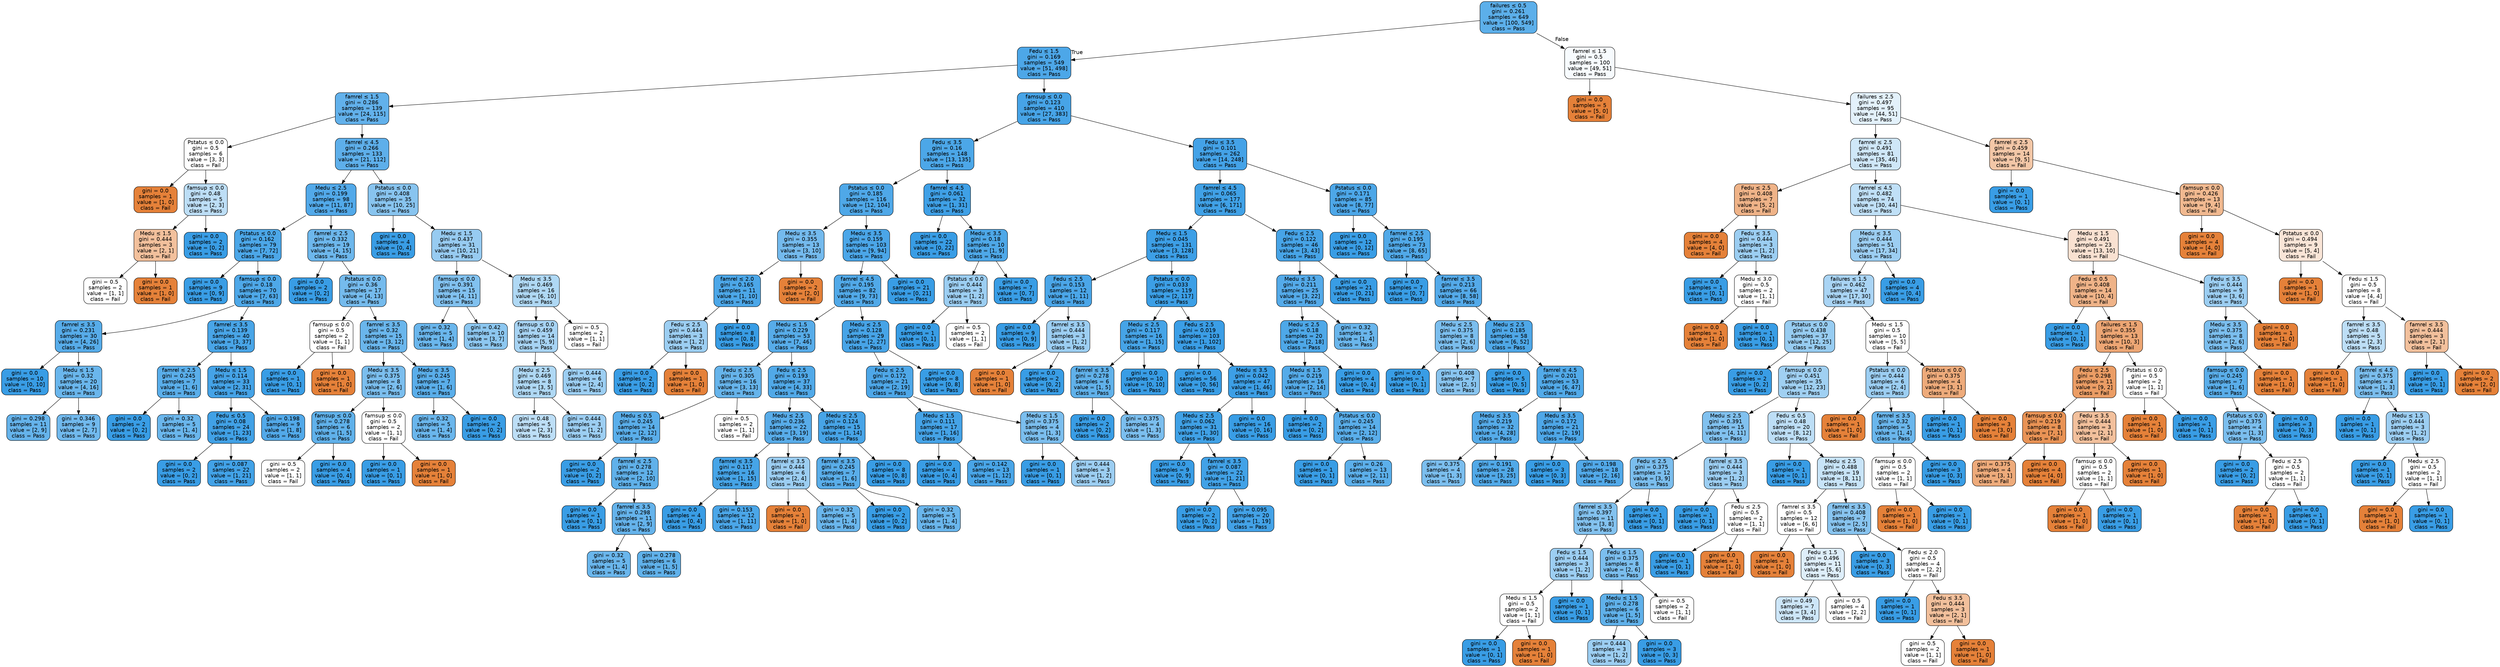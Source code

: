 digraph Tree {
node [shape=box, style="filled, rounded", color="black", fontname=helvetica] ;
edge [fontname=helvetica] ;
0 [label=<failures &le; 0.5<br/>gini = 0.261<br/>samples = 649<br/>value = [100, 549]<br/>class = Pass>, fillcolor="#399de5d1"] ;
1 [label=<Fedu &le; 1.5<br/>gini = 0.169<br/>samples = 549<br/>value = [51, 498]<br/>class = Pass>, fillcolor="#399de5e5"] ;
0 -> 1 [labeldistance=2.5, labelangle=45, headlabel="True"] ;
2 [label=<famrel &le; 1.5<br/>gini = 0.286<br/>samples = 139<br/>value = [24, 115]<br/>class = Pass>, fillcolor="#399de5ca"] ;
1 -> 2 ;
3 [label=<Pstatus &le; 0.0<br/>gini = 0.5<br/>samples = 6<br/>value = [3, 3]<br/>class = Fail>, fillcolor="#e5813900"] ;
2 -> 3 ;
4 [label=<gini = 0.0<br/>samples = 1<br/>value = [1, 0]<br/>class = Fail>, fillcolor="#e58139ff"] ;
3 -> 4 ;
5 [label=<famsup &le; 0.0<br/>gini = 0.48<br/>samples = 5<br/>value = [2, 3]<br/>class = Pass>, fillcolor="#399de555"] ;
3 -> 5 ;
6 [label=<Medu &le; 1.5<br/>gini = 0.444<br/>samples = 3<br/>value = [2, 1]<br/>class = Fail>, fillcolor="#e581397f"] ;
5 -> 6 ;
7 [label=<gini = 0.5<br/>samples = 2<br/>value = [1, 1]<br/>class = Fail>, fillcolor="#e5813900"] ;
6 -> 7 ;
8 [label=<gini = 0.0<br/>samples = 1<br/>value = [1, 0]<br/>class = Fail>, fillcolor="#e58139ff"] ;
6 -> 8 ;
9 [label=<gini = 0.0<br/>samples = 2<br/>value = [0, 2]<br/>class = Pass>, fillcolor="#399de5ff"] ;
5 -> 9 ;
10 [label=<famrel &le; 4.5<br/>gini = 0.266<br/>samples = 133<br/>value = [21, 112]<br/>class = Pass>, fillcolor="#399de5cf"] ;
2 -> 10 ;
11 [label=<Medu &le; 2.5<br/>gini = 0.199<br/>samples = 98<br/>value = [11, 87]<br/>class = Pass>, fillcolor="#399de5df"] ;
10 -> 11 ;
12 [label=<Pstatus &le; 0.0<br/>gini = 0.162<br/>samples = 79<br/>value = [7, 72]<br/>class = Pass>, fillcolor="#399de5e6"] ;
11 -> 12 ;
13 [label=<gini = 0.0<br/>samples = 9<br/>value = [0, 9]<br/>class = Pass>, fillcolor="#399de5ff"] ;
12 -> 13 ;
14 [label=<famsup &le; 0.0<br/>gini = 0.18<br/>samples = 70<br/>value = [7, 63]<br/>class = Pass>, fillcolor="#399de5e3"] ;
12 -> 14 ;
15 [label=<famrel &le; 3.5<br/>gini = 0.231<br/>samples = 30<br/>value = [4, 26]<br/>class = Pass>, fillcolor="#399de5d8"] ;
14 -> 15 ;
16 [label=<gini = 0.0<br/>samples = 10<br/>value = [0, 10]<br/>class = Pass>, fillcolor="#399de5ff"] ;
15 -> 16 ;
17 [label=<Medu &le; 1.5<br/>gini = 0.32<br/>samples = 20<br/>value = [4, 16]<br/>class = Pass>, fillcolor="#399de5bf"] ;
15 -> 17 ;
18 [label=<gini = 0.298<br/>samples = 11<br/>value = [2, 9]<br/>class = Pass>, fillcolor="#399de5c6"] ;
17 -> 18 ;
19 [label=<gini = 0.346<br/>samples = 9<br/>value = [2, 7]<br/>class = Pass>, fillcolor="#399de5b6"] ;
17 -> 19 ;
20 [label=<famrel &le; 3.5<br/>gini = 0.139<br/>samples = 40<br/>value = [3, 37]<br/>class = Pass>, fillcolor="#399de5ea"] ;
14 -> 20 ;
21 [label=<famrel &le; 2.5<br/>gini = 0.245<br/>samples = 7<br/>value = [1, 6]<br/>class = Pass>, fillcolor="#399de5d4"] ;
20 -> 21 ;
22 [label=<gini = 0.0<br/>samples = 2<br/>value = [0, 2]<br/>class = Pass>, fillcolor="#399de5ff"] ;
21 -> 22 ;
23 [label=<gini = 0.32<br/>samples = 5<br/>value = [1, 4]<br/>class = Pass>, fillcolor="#399de5bf"] ;
21 -> 23 ;
24 [label=<Medu &le; 1.5<br/>gini = 0.114<br/>samples = 33<br/>value = [2, 31]<br/>class = Pass>, fillcolor="#399de5ef"] ;
20 -> 24 ;
25 [label=<Fedu &le; 0.5<br/>gini = 0.08<br/>samples = 24<br/>value = [1, 23]<br/>class = Pass>, fillcolor="#399de5f4"] ;
24 -> 25 ;
26 [label=<gini = 0.0<br/>samples = 2<br/>value = [0, 2]<br/>class = Pass>, fillcolor="#399de5ff"] ;
25 -> 26 ;
27 [label=<gini = 0.087<br/>samples = 22<br/>value = [1, 21]<br/>class = Pass>, fillcolor="#399de5f3"] ;
25 -> 27 ;
28 [label=<gini = 0.198<br/>samples = 9<br/>value = [1, 8]<br/>class = Pass>, fillcolor="#399de5df"] ;
24 -> 28 ;
29 [label=<famrel &le; 2.5<br/>gini = 0.332<br/>samples = 19<br/>value = [4, 15]<br/>class = Pass>, fillcolor="#399de5bb"] ;
11 -> 29 ;
30 [label=<gini = 0.0<br/>samples = 2<br/>value = [0, 2]<br/>class = Pass>, fillcolor="#399de5ff"] ;
29 -> 30 ;
31 [label=<Pstatus &le; 0.0<br/>gini = 0.36<br/>samples = 17<br/>value = [4, 13]<br/>class = Pass>, fillcolor="#399de5b1"] ;
29 -> 31 ;
32 [label=<famsup &le; 0.0<br/>gini = 0.5<br/>samples = 2<br/>value = [1, 1]<br/>class = Fail>, fillcolor="#e5813900"] ;
31 -> 32 ;
33 [label=<gini = 0.0<br/>samples = 1<br/>value = [0, 1]<br/>class = Pass>, fillcolor="#399de5ff"] ;
32 -> 33 ;
34 [label=<gini = 0.0<br/>samples = 1<br/>value = [1, 0]<br/>class = Fail>, fillcolor="#e58139ff"] ;
32 -> 34 ;
35 [label=<famrel &le; 3.5<br/>gini = 0.32<br/>samples = 15<br/>value = [3, 12]<br/>class = Pass>, fillcolor="#399de5bf"] ;
31 -> 35 ;
36 [label=<Medu &le; 3.5<br/>gini = 0.375<br/>samples = 8<br/>value = [2, 6]<br/>class = Pass>, fillcolor="#399de5aa"] ;
35 -> 36 ;
37 [label=<famsup &le; 0.0<br/>gini = 0.278<br/>samples = 6<br/>value = [1, 5]<br/>class = Pass>, fillcolor="#399de5cc"] ;
36 -> 37 ;
38 [label=<gini = 0.5<br/>samples = 2<br/>value = [1, 1]<br/>class = Fail>, fillcolor="#e5813900"] ;
37 -> 38 ;
39 [label=<gini = 0.0<br/>samples = 4<br/>value = [0, 4]<br/>class = Pass>, fillcolor="#399de5ff"] ;
37 -> 39 ;
40 [label=<famsup &le; 0.0<br/>gini = 0.5<br/>samples = 2<br/>value = [1, 1]<br/>class = Fail>, fillcolor="#e5813900"] ;
36 -> 40 ;
41 [label=<gini = 0.0<br/>samples = 1<br/>value = [0, 1]<br/>class = Pass>, fillcolor="#399de5ff"] ;
40 -> 41 ;
42 [label=<gini = 0.0<br/>samples = 1<br/>value = [1, 0]<br/>class = Fail>, fillcolor="#e58139ff"] ;
40 -> 42 ;
43 [label=<Medu &le; 3.5<br/>gini = 0.245<br/>samples = 7<br/>value = [1, 6]<br/>class = Pass>, fillcolor="#399de5d4"] ;
35 -> 43 ;
44 [label=<gini = 0.32<br/>samples = 5<br/>value = [1, 4]<br/>class = Pass>, fillcolor="#399de5bf"] ;
43 -> 44 ;
45 [label=<gini = 0.0<br/>samples = 2<br/>value = [0, 2]<br/>class = Pass>, fillcolor="#399de5ff"] ;
43 -> 45 ;
46 [label=<Pstatus &le; 0.0<br/>gini = 0.408<br/>samples = 35<br/>value = [10, 25]<br/>class = Pass>, fillcolor="#399de599"] ;
10 -> 46 ;
47 [label=<gini = 0.0<br/>samples = 4<br/>value = [0, 4]<br/>class = Pass>, fillcolor="#399de5ff"] ;
46 -> 47 ;
48 [label=<Medu &le; 1.5<br/>gini = 0.437<br/>samples = 31<br/>value = [10, 21]<br/>class = Pass>, fillcolor="#399de586"] ;
46 -> 48 ;
49 [label=<famsup &le; 0.0<br/>gini = 0.391<br/>samples = 15<br/>value = [4, 11]<br/>class = Pass>, fillcolor="#399de5a2"] ;
48 -> 49 ;
50 [label=<gini = 0.32<br/>samples = 5<br/>value = [1, 4]<br/>class = Pass>, fillcolor="#399de5bf"] ;
49 -> 50 ;
51 [label=<gini = 0.42<br/>samples = 10<br/>value = [3, 7]<br/>class = Pass>, fillcolor="#399de592"] ;
49 -> 51 ;
52 [label=<Medu &le; 3.5<br/>gini = 0.469<br/>samples = 16<br/>value = [6, 10]<br/>class = Pass>, fillcolor="#399de566"] ;
48 -> 52 ;
53 [label=<famsup &le; 0.0<br/>gini = 0.459<br/>samples = 14<br/>value = [5, 9]<br/>class = Pass>, fillcolor="#399de571"] ;
52 -> 53 ;
54 [label=<Medu &le; 2.5<br/>gini = 0.469<br/>samples = 8<br/>value = [3, 5]<br/>class = Pass>, fillcolor="#399de566"] ;
53 -> 54 ;
55 [label=<gini = 0.48<br/>samples = 5<br/>value = [2, 3]<br/>class = Pass>, fillcolor="#399de555"] ;
54 -> 55 ;
56 [label=<gini = 0.444<br/>samples = 3<br/>value = [1, 2]<br/>class = Pass>, fillcolor="#399de57f"] ;
54 -> 56 ;
57 [label=<gini = 0.444<br/>samples = 6<br/>value = [2, 4]<br/>class = Pass>, fillcolor="#399de57f"] ;
53 -> 57 ;
58 [label=<gini = 0.5<br/>samples = 2<br/>value = [1, 1]<br/>class = Fail>, fillcolor="#e5813900"] ;
52 -> 58 ;
59 [label=<famsup &le; 0.0<br/>gini = 0.123<br/>samples = 410<br/>value = [27, 383]<br/>class = Pass>, fillcolor="#399de5ed"] ;
1 -> 59 ;
60 [label=<Fedu &le; 3.5<br/>gini = 0.16<br/>samples = 148<br/>value = [13, 135]<br/>class = Pass>, fillcolor="#399de5e6"] ;
59 -> 60 ;
61 [label=<Pstatus &le; 0.0<br/>gini = 0.185<br/>samples = 116<br/>value = [12, 104]<br/>class = Pass>, fillcolor="#399de5e2"] ;
60 -> 61 ;
62 [label=<Medu &le; 3.5<br/>gini = 0.355<br/>samples = 13<br/>value = [3, 10]<br/>class = Pass>, fillcolor="#399de5b3"] ;
61 -> 62 ;
63 [label=<famrel &le; 2.0<br/>gini = 0.165<br/>samples = 11<br/>value = [1, 10]<br/>class = Pass>, fillcolor="#399de5e6"] ;
62 -> 63 ;
64 [label=<Fedu &le; 2.5<br/>gini = 0.444<br/>samples = 3<br/>value = [1, 2]<br/>class = Pass>, fillcolor="#399de57f"] ;
63 -> 64 ;
65 [label=<gini = 0.0<br/>samples = 2<br/>value = [0, 2]<br/>class = Pass>, fillcolor="#399de5ff"] ;
64 -> 65 ;
66 [label=<gini = 0.0<br/>samples = 1<br/>value = [1, 0]<br/>class = Fail>, fillcolor="#e58139ff"] ;
64 -> 66 ;
67 [label=<gini = 0.0<br/>samples = 8<br/>value = [0, 8]<br/>class = Pass>, fillcolor="#399de5ff"] ;
63 -> 67 ;
68 [label=<gini = 0.0<br/>samples = 2<br/>value = [2, 0]<br/>class = Fail>, fillcolor="#e58139ff"] ;
62 -> 68 ;
69 [label=<Medu &le; 3.5<br/>gini = 0.159<br/>samples = 103<br/>value = [9, 94]<br/>class = Pass>, fillcolor="#399de5e7"] ;
61 -> 69 ;
70 [label=<famrel &le; 4.5<br/>gini = 0.195<br/>samples = 82<br/>value = [9, 73]<br/>class = Pass>, fillcolor="#399de5e0"] ;
69 -> 70 ;
71 [label=<Medu &le; 1.5<br/>gini = 0.229<br/>samples = 53<br/>value = [7, 46]<br/>class = Pass>, fillcolor="#399de5d8"] ;
70 -> 71 ;
72 [label=<Fedu &le; 2.5<br/>gini = 0.305<br/>samples = 16<br/>value = [3, 13]<br/>class = Pass>, fillcolor="#399de5c4"] ;
71 -> 72 ;
73 [label=<Medu &le; 0.5<br/>gini = 0.245<br/>samples = 14<br/>value = [2, 12]<br/>class = Pass>, fillcolor="#399de5d4"] ;
72 -> 73 ;
74 [label=<gini = 0.0<br/>samples = 2<br/>value = [0, 2]<br/>class = Pass>, fillcolor="#399de5ff"] ;
73 -> 74 ;
75 [label=<famrel &le; 2.5<br/>gini = 0.278<br/>samples = 12<br/>value = [2, 10]<br/>class = Pass>, fillcolor="#399de5cc"] ;
73 -> 75 ;
76 [label=<gini = 0.0<br/>samples = 1<br/>value = [0, 1]<br/>class = Pass>, fillcolor="#399de5ff"] ;
75 -> 76 ;
77 [label=<famrel &le; 3.5<br/>gini = 0.298<br/>samples = 11<br/>value = [2, 9]<br/>class = Pass>, fillcolor="#399de5c6"] ;
75 -> 77 ;
78 [label=<gini = 0.32<br/>samples = 5<br/>value = [1, 4]<br/>class = Pass>, fillcolor="#399de5bf"] ;
77 -> 78 ;
79 [label=<gini = 0.278<br/>samples = 6<br/>value = [1, 5]<br/>class = Pass>, fillcolor="#399de5cc"] ;
77 -> 79 ;
80 [label=<gini = 0.5<br/>samples = 2<br/>value = [1, 1]<br/>class = Fail>, fillcolor="#e5813900"] ;
72 -> 80 ;
81 [label=<Fedu &le; 2.5<br/>gini = 0.193<br/>samples = 37<br/>value = [4, 33]<br/>class = Pass>, fillcolor="#399de5e0"] ;
71 -> 81 ;
82 [label=<Medu &le; 2.5<br/>gini = 0.236<br/>samples = 22<br/>value = [3, 19]<br/>class = Pass>, fillcolor="#399de5d7"] ;
81 -> 82 ;
83 [label=<famrel &le; 3.5<br/>gini = 0.117<br/>samples = 16<br/>value = [1, 15]<br/>class = Pass>, fillcolor="#399de5ee"] ;
82 -> 83 ;
84 [label=<gini = 0.0<br/>samples = 4<br/>value = [0, 4]<br/>class = Pass>, fillcolor="#399de5ff"] ;
83 -> 84 ;
85 [label=<gini = 0.153<br/>samples = 12<br/>value = [1, 11]<br/>class = Pass>, fillcolor="#399de5e8"] ;
83 -> 85 ;
86 [label=<famrel &le; 3.5<br/>gini = 0.444<br/>samples = 6<br/>value = [2, 4]<br/>class = Pass>, fillcolor="#399de57f"] ;
82 -> 86 ;
87 [label=<gini = 0.0<br/>samples = 1<br/>value = [1, 0]<br/>class = Fail>, fillcolor="#e58139ff"] ;
86 -> 87 ;
88 [label=<gini = 0.32<br/>samples = 5<br/>value = [1, 4]<br/>class = Pass>, fillcolor="#399de5bf"] ;
86 -> 88 ;
89 [label=<Medu &le; 2.5<br/>gini = 0.124<br/>samples = 15<br/>value = [1, 14]<br/>class = Pass>, fillcolor="#399de5ed"] ;
81 -> 89 ;
90 [label=<famrel &le; 3.5<br/>gini = 0.245<br/>samples = 7<br/>value = [1, 6]<br/>class = Pass>, fillcolor="#399de5d4"] ;
89 -> 90 ;
91 [label=<gini = 0.0<br/>samples = 2<br/>value = [0, 2]<br/>class = Pass>, fillcolor="#399de5ff"] ;
90 -> 91 ;
92 [label=<gini = 0.32<br/>samples = 5<br/>value = [1, 4]<br/>class = Pass>, fillcolor="#399de5bf"] ;
90 -> 92 ;
93 [label=<gini = 0.0<br/>samples = 8<br/>value = [0, 8]<br/>class = Pass>, fillcolor="#399de5ff"] ;
89 -> 93 ;
94 [label=<Medu &le; 2.5<br/>gini = 0.128<br/>samples = 29<br/>value = [2, 27]<br/>class = Pass>, fillcolor="#399de5ec"] ;
70 -> 94 ;
95 [label=<Fedu &le; 2.5<br/>gini = 0.172<br/>samples = 21<br/>value = [2, 19]<br/>class = Pass>, fillcolor="#399de5e4"] ;
94 -> 95 ;
96 [label=<Medu &le; 1.5<br/>gini = 0.111<br/>samples = 17<br/>value = [1, 16]<br/>class = Pass>, fillcolor="#399de5ef"] ;
95 -> 96 ;
97 [label=<gini = 0.0<br/>samples = 4<br/>value = [0, 4]<br/>class = Pass>, fillcolor="#399de5ff"] ;
96 -> 97 ;
98 [label=<gini = 0.142<br/>samples = 13<br/>value = [1, 12]<br/>class = Pass>, fillcolor="#399de5ea"] ;
96 -> 98 ;
99 [label=<Medu &le; 1.5<br/>gini = 0.375<br/>samples = 4<br/>value = [1, 3]<br/>class = Pass>, fillcolor="#399de5aa"] ;
95 -> 99 ;
100 [label=<gini = 0.0<br/>samples = 1<br/>value = [0, 1]<br/>class = Pass>, fillcolor="#399de5ff"] ;
99 -> 100 ;
101 [label=<gini = 0.444<br/>samples = 3<br/>value = [1, 2]<br/>class = Pass>, fillcolor="#399de57f"] ;
99 -> 101 ;
102 [label=<gini = 0.0<br/>samples = 8<br/>value = [0, 8]<br/>class = Pass>, fillcolor="#399de5ff"] ;
94 -> 102 ;
103 [label=<gini = 0.0<br/>samples = 21<br/>value = [0, 21]<br/>class = Pass>, fillcolor="#399de5ff"] ;
69 -> 103 ;
104 [label=<famrel &le; 4.5<br/>gini = 0.061<br/>samples = 32<br/>value = [1, 31]<br/>class = Pass>, fillcolor="#399de5f7"] ;
60 -> 104 ;
105 [label=<gini = 0.0<br/>samples = 22<br/>value = [0, 22]<br/>class = Pass>, fillcolor="#399de5ff"] ;
104 -> 105 ;
106 [label=<Medu &le; 3.5<br/>gini = 0.18<br/>samples = 10<br/>value = [1, 9]<br/>class = Pass>, fillcolor="#399de5e3"] ;
104 -> 106 ;
107 [label=<Pstatus &le; 0.0<br/>gini = 0.444<br/>samples = 3<br/>value = [1, 2]<br/>class = Pass>, fillcolor="#399de57f"] ;
106 -> 107 ;
108 [label=<gini = 0.0<br/>samples = 1<br/>value = [0, 1]<br/>class = Pass>, fillcolor="#399de5ff"] ;
107 -> 108 ;
109 [label=<gini = 0.5<br/>samples = 2<br/>value = [1, 1]<br/>class = Fail>, fillcolor="#e5813900"] ;
107 -> 109 ;
110 [label=<gini = 0.0<br/>samples = 7<br/>value = [0, 7]<br/>class = Pass>, fillcolor="#399de5ff"] ;
106 -> 110 ;
111 [label=<Fedu &le; 3.5<br/>gini = 0.101<br/>samples = 262<br/>value = [14, 248]<br/>class = Pass>, fillcolor="#399de5f1"] ;
59 -> 111 ;
112 [label=<famrel &le; 4.5<br/>gini = 0.065<br/>samples = 177<br/>value = [6, 171]<br/>class = Pass>, fillcolor="#399de5f6"] ;
111 -> 112 ;
113 [label=<Medu &le; 1.5<br/>gini = 0.045<br/>samples = 131<br/>value = [3, 128]<br/>class = Pass>, fillcolor="#399de5f9"] ;
112 -> 113 ;
114 [label=<Fedu &le; 2.5<br/>gini = 0.153<br/>samples = 12<br/>value = [1, 11]<br/>class = Pass>, fillcolor="#399de5e8"] ;
113 -> 114 ;
115 [label=<gini = 0.0<br/>samples = 9<br/>value = [0, 9]<br/>class = Pass>, fillcolor="#399de5ff"] ;
114 -> 115 ;
116 [label=<famrel &le; 3.5<br/>gini = 0.444<br/>samples = 3<br/>value = [1, 2]<br/>class = Pass>, fillcolor="#399de57f"] ;
114 -> 116 ;
117 [label=<gini = 0.0<br/>samples = 1<br/>value = [1, 0]<br/>class = Fail>, fillcolor="#e58139ff"] ;
116 -> 117 ;
118 [label=<gini = 0.0<br/>samples = 2<br/>value = [0, 2]<br/>class = Pass>, fillcolor="#399de5ff"] ;
116 -> 118 ;
119 [label=<Pstatus &le; 0.0<br/>gini = 0.033<br/>samples = 119<br/>value = [2, 117]<br/>class = Pass>, fillcolor="#399de5fb"] ;
113 -> 119 ;
120 [label=<Medu &le; 2.5<br/>gini = 0.117<br/>samples = 16<br/>value = [1, 15]<br/>class = Pass>, fillcolor="#399de5ee"] ;
119 -> 120 ;
121 [label=<famrel &le; 3.5<br/>gini = 0.278<br/>samples = 6<br/>value = [1, 5]<br/>class = Pass>, fillcolor="#399de5cc"] ;
120 -> 121 ;
122 [label=<gini = 0.0<br/>samples = 2<br/>value = [0, 2]<br/>class = Pass>, fillcolor="#399de5ff"] ;
121 -> 122 ;
123 [label=<gini = 0.375<br/>samples = 4<br/>value = [1, 3]<br/>class = Pass>, fillcolor="#399de5aa"] ;
121 -> 123 ;
124 [label=<gini = 0.0<br/>samples = 10<br/>value = [0, 10]<br/>class = Pass>, fillcolor="#399de5ff"] ;
120 -> 124 ;
125 [label=<Fedu &le; 2.5<br/>gini = 0.019<br/>samples = 103<br/>value = [1, 102]<br/>class = Pass>, fillcolor="#399de5fc"] ;
119 -> 125 ;
126 [label=<gini = 0.0<br/>samples = 56<br/>value = [0, 56]<br/>class = Pass>, fillcolor="#399de5ff"] ;
125 -> 126 ;
127 [label=<Medu &le; 3.5<br/>gini = 0.042<br/>samples = 47<br/>value = [1, 46]<br/>class = Pass>, fillcolor="#399de5f9"] ;
125 -> 127 ;
128 [label=<Medu &le; 2.5<br/>gini = 0.062<br/>samples = 31<br/>value = [1, 30]<br/>class = Pass>, fillcolor="#399de5f6"] ;
127 -> 128 ;
129 [label=<gini = 0.0<br/>samples = 9<br/>value = [0, 9]<br/>class = Pass>, fillcolor="#399de5ff"] ;
128 -> 129 ;
130 [label=<famrel &le; 3.5<br/>gini = 0.087<br/>samples = 22<br/>value = [1, 21]<br/>class = Pass>, fillcolor="#399de5f3"] ;
128 -> 130 ;
131 [label=<gini = 0.0<br/>samples = 2<br/>value = [0, 2]<br/>class = Pass>, fillcolor="#399de5ff"] ;
130 -> 131 ;
132 [label=<gini = 0.095<br/>samples = 20<br/>value = [1, 19]<br/>class = Pass>, fillcolor="#399de5f2"] ;
130 -> 132 ;
133 [label=<gini = 0.0<br/>samples = 16<br/>value = [0, 16]<br/>class = Pass>, fillcolor="#399de5ff"] ;
127 -> 133 ;
134 [label=<Fedu &le; 2.5<br/>gini = 0.122<br/>samples = 46<br/>value = [3, 43]<br/>class = Pass>, fillcolor="#399de5ed"] ;
112 -> 134 ;
135 [label=<Medu &le; 3.5<br/>gini = 0.211<br/>samples = 25<br/>value = [3, 22]<br/>class = Pass>, fillcolor="#399de5dc"] ;
134 -> 135 ;
136 [label=<Medu &le; 2.5<br/>gini = 0.18<br/>samples = 20<br/>value = [2, 18]<br/>class = Pass>, fillcolor="#399de5e3"] ;
135 -> 136 ;
137 [label=<Medu &le; 1.5<br/>gini = 0.219<br/>samples = 16<br/>value = [2, 14]<br/>class = Pass>, fillcolor="#399de5db"] ;
136 -> 137 ;
138 [label=<gini = 0.0<br/>samples = 2<br/>value = [0, 2]<br/>class = Pass>, fillcolor="#399de5ff"] ;
137 -> 138 ;
139 [label=<Pstatus &le; 0.0<br/>gini = 0.245<br/>samples = 14<br/>value = [2, 12]<br/>class = Pass>, fillcolor="#399de5d4"] ;
137 -> 139 ;
140 [label=<gini = 0.0<br/>samples = 1<br/>value = [0, 1]<br/>class = Pass>, fillcolor="#399de5ff"] ;
139 -> 140 ;
141 [label=<gini = 0.26<br/>samples = 13<br/>value = [2, 11]<br/>class = Pass>, fillcolor="#399de5d1"] ;
139 -> 141 ;
142 [label=<gini = 0.0<br/>samples = 4<br/>value = [0, 4]<br/>class = Pass>, fillcolor="#399de5ff"] ;
136 -> 142 ;
143 [label=<gini = 0.32<br/>samples = 5<br/>value = [1, 4]<br/>class = Pass>, fillcolor="#399de5bf"] ;
135 -> 143 ;
144 [label=<gini = 0.0<br/>samples = 21<br/>value = [0, 21]<br/>class = Pass>, fillcolor="#399de5ff"] ;
134 -> 144 ;
145 [label=<Pstatus &le; 0.0<br/>gini = 0.171<br/>samples = 85<br/>value = [8, 77]<br/>class = Pass>, fillcolor="#399de5e5"] ;
111 -> 145 ;
146 [label=<gini = 0.0<br/>samples = 12<br/>value = [0, 12]<br/>class = Pass>, fillcolor="#399de5ff"] ;
145 -> 146 ;
147 [label=<famrel &le; 2.5<br/>gini = 0.195<br/>samples = 73<br/>value = [8, 65]<br/>class = Pass>, fillcolor="#399de5e0"] ;
145 -> 147 ;
148 [label=<gini = 0.0<br/>samples = 7<br/>value = [0, 7]<br/>class = Pass>, fillcolor="#399de5ff"] ;
147 -> 148 ;
149 [label=<famrel &le; 3.5<br/>gini = 0.213<br/>samples = 66<br/>value = [8, 58]<br/>class = Pass>, fillcolor="#399de5dc"] ;
147 -> 149 ;
150 [label=<Medu &le; 2.5<br/>gini = 0.375<br/>samples = 8<br/>value = [2, 6]<br/>class = Pass>, fillcolor="#399de5aa"] ;
149 -> 150 ;
151 [label=<gini = 0.0<br/>samples = 1<br/>value = [0, 1]<br/>class = Pass>, fillcolor="#399de5ff"] ;
150 -> 151 ;
152 [label=<gini = 0.408<br/>samples = 7<br/>value = [2, 5]<br/>class = Pass>, fillcolor="#399de599"] ;
150 -> 152 ;
153 [label=<Medu &le; 2.5<br/>gini = 0.185<br/>samples = 58<br/>value = [6, 52]<br/>class = Pass>, fillcolor="#399de5e2"] ;
149 -> 153 ;
154 [label=<gini = 0.0<br/>samples = 5<br/>value = [0, 5]<br/>class = Pass>, fillcolor="#399de5ff"] ;
153 -> 154 ;
155 [label=<famrel &le; 4.5<br/>gini = 0.201<br/>samples = 53<br/>value = [6, 47]<br/>class = Pass>, fillcolor="#399de5de"] ;
153 -> 155 ;
156 [label=<Medu &le; 3.5<br/>gini = 0.219<br/>samples = 32<br/>value = [4, 28]<br/>class = Pass>, fillcolor="#399de5db"] ;
155 -> 156 ;
157 [label=<gini = 0.375<br/>samples = 4<br/>value = [1, 3]<br/>class = Pass>, fillcolor="#399de5aa"] ;
156 -> 157 ;
158 [label=<gini = 0.191<br/>samples = 28<br/>value = [3, 25]<br/>class = Pass>, fillcolor="#399de5e0"] ;
156 -> 158 ;
159 [label=<Medu &le; 3.5<br/>gini = 0.172<br/>samples = 21<br/>value = [2, 19]<br/>class = Pass>, fillcolor="#399de5e4"] ;
155 -> 159 ;
160 [label=<gini = 0.0<br/>samples = 3<br/>value = [0, 3]<br/>class = Pass>, fillcolor="#399de5ff"] ;
159 -> 160 ;
161 [label=<gini = 0.198<br/>samples = 18<br/>value = [2, 16]<br/>class = Pass>, fillcolor="#399de5df"] ;
159 -> 161 ;
162 [label=<famrel &le; 1.5<br/>gini = 0.5<br/>samples = 100<br/>value = [49, 51]<br/>class = Pass>, fillcolor="#399de50a"] ;
0 -> 162 [labeldistance=2.5, labelangle=-45, headlabel="False"] ;
163 [label=<gini = 0.0<br/>samples = 5<br/>value = [5, 0]<br/>class = Fail>, fillcolor="#e58139ff"] ;
162 -> 163 ;
164 [label=<failures &le; 2.5<br/>gini = 0.497<br/>samples = 95<br/>value = [44, 51]<br/>class = Pass>, fillcolor="#399de523"] ;
162 -> 164 ;
165 [label=<famrel &le; 2.5<br/>gini = 0.491<br/>samples = 81<br/>value = [35, 46]<br/>class = Pass>, fillcolor="#399de53d"] ;
164 -> 165 ;
166 [label=<Fedu &le; 2.5<br/>gini = 0.408<br/>samples = 7<br/>value = [5, 2]<br/>class = Fail>, fillcolor="#e5813999"] ;
165 -> 166 ;
167 [label=<gini = 0.0<br/>samples = 4<br/>value = [4, 0]<br/>class = Fail>, fillcolor="#e58139ff"] ;
166 -> 167 ;
168 [label=<Fedu &le; 3.5<br/>gini = 0.444<br/>samples = 3<br/>value = [1, 2]<br/>class = Pass>, fillcolor="#399de57f"] ;
166 -> 168 ;
169 [label=<gini = 0.0<br/>samples = 1<br/>value = [0, 1]<br/>class = Pass>, fillcolor="#399de5ff"] ;
168 -> 169 ;
170 [label=<Medu &le; 3.0<br/>gini = 0.5<br/>samples = 2<br/>value = [1, 1]<br/>class = Fail>, fillcolor="#e5813900"] ;
168 -> 170 ;
171 [label=<gini = 0.0<br/>samples = 1<br/>value = [1, 0]<br/>class = Fail>, fillcolor="#e58139ff"] ;
170 -> 171 ;
172 [label=<gini = 0.0<br/>samples = 1<br/>value = [0, 1]<br/>class = Pass>, fillcolor="#399de5ff"] ;
170 -> 172 ;
173 [label=<famrel &le; 4.5<br/>gini = 0.482<br/>samples = 74<br/>value = [30, 44]<br/>class = Pass>, fillcolor="#399de551"] ;
165 -> 173 ;
174 [label=<Medu &le; 3.5<br/>gini = 0.444<br/>samples = 51<br/>value = [17, 34]<br/>class = Pass>, fillcolor="#399de57f"] ;
173 -> 174 ;
175 [label=<failures &le; 1.5<br/>gini = 0.462<br/>samples = 47<br/>value = [17, 30]<br/>class = Pass>, fillcolor="#399de56e"] ;
174 -> 175 ;
176 [label=<Pstatus &le; 0.0<br/>gini = 0.438<br/>samples = 37<br/>value = [12, 25]<br/>class = Pass>, fillcolor="#399de585"] ;
175 -> 176 ;
177 [label=<gini = 0.0<br/>samples = 2<br/>value = [0, 2]<br/>class = Pass>, fillcolor="#399de5ff"] ;
176 -> 177 ;
178 [label=<famsup &le; 0.0<br/>gini = 0.451<br/>samples = 35<br/>value = [12, 23]<br/>class = Pass>, fillcolor="#399de57a"] ;
176 -> 178 ;
179 [label=<Medu &le; 2.5<br/>gini = 0.391<br/>samples = 15<br/>value = [4, 11]<br/>class = Pass>, fillcolor="#399de5a2"] ;
178 -> 179 ;
180 [label=<Fedu &le; 2.5<br/>gini = 0.375<br/>samples = 12<br/>value = [3, 9]<br/>class = Pass>, fillcolor="#399de5aa"] ;
179 -> 180 ;
181 [label=<famrel &le; 3.5<br/>gini = 0.397<br/>samples = 11<br/>value = [3, 8]<br/>class = Pass>, fillcolor="#399de59f"] ;
180 -> 181 ;
182 [label=<Fedu &le; 1.5<br/>gini = 0.444<br/>samples = 3<br/>value = [1, 2]<br/>class = Pass>, fillcolor="#399de57f"] ;
181 -> 182 ;
183 [label=<Medu &le; 1.5<br/>gini = 0.5<br/>samples = 2<br/>value = [1, 1]<br/>class = Fail>, fillcolor="#e5813900"] ;
182 -> 183 ;
184 [label=<gini = 0.0<br/>samples = 1<br/>value = [0, 1]<br/>class = Pass>, fillcolor="#399de5ff"] ;
183 -> 184 ;
185 [label=<gini = 0.0<br/>samples = 1<br/>value = [1, 0]<br/>class = Fail>, fillcolor="#e58139ff"] ;
183 -> 185 ;
186 [label=<gini = 0.0<br/>samples = 1<br/>value = [0, 1]<br/>class = Pass>, fillcolor="#399de5ff"] ;
182 -> 186 ;
187 [label=<Fedu &le; 1.5<br/>gini = 0.375<br/>samples = 8<br/>value = [2, 6]<br/>class = Pass>, fillcolor="#399de5aa"] ;
181 -> 187 ;
188 [label=<Medu &le; 1.5<br/>gini = 0.278<br/>samples = 6<br/>value = [1, 5]<br/>class = Pass>, fillcolor="#399de5cc"] ;
187 -> 188 ;
189 [label=<gini = 0.444<br/>samples = 3<br/>value = [1, 2]<br/>class = Pass>, fillcolor="#399de57f"] ;
188 -> 189 ;
190 [label=<gini = 0.0<br/>samples = 3<br/>value = [0, 3]<br/>class = Pass>, fillcolor="#399de5ff"] ;
188 -> 190 ;
191 [label=<gini = 0.5<br/>samples = 2<br/>value = [1, 1]<br/>class = Fail>, fillcolor="#e5813900"] ;
187 -> 191 ;
192 [label=<gini = 0.0<br/>samples = 1<br/>value = [0, 1]<br/>class = Pass>, fillcolor="#399de5ff"] ;
180 -> 192 ;
193 [label=<famrel &le; 3.5<br/>gini = 0.444<br/>samples = 3<br/>value = [1, 2]<br/>class = Pass>, fillcolor="#399de57f"] ;
179 -> 193 ;
194 [label=<gini = 0.0<br/>samples = 1<br/>value = [0, 1]<br/>class = Pass>, fillcolor="#399de5ff"] ;
193 -> 194 ;
195 [label=<Fedu &le; 2.5<br/>gini = 0.5<br/>samples = 2<br/>value = [1, 1]<br/>class = Fail>, fillcolor="#e5813900"] ;
193 -> 195 ;
196 [label=<gini = 0.0<br/>samples = 1<br/>value = [0, 1]<br/>class = Pass>, fillcolor="#399de5ff"] ;
195 -> 196 ;
197 [label=<gini = 0.0<br/>samples = 1<br/>value = [1, 0]<br/>class = Fail>, fillcolor="#e58139ff"] ;
195 -> 197 ;
198 [label=<Fedu &le; 0.5<br/>gini = 0.48<br/>samples = 20<br/>value = [8, 12]<br/>class = Pass>, fillcolor="#399de555"] ;
178 -> 198 ;
199 [label=<gini = 0.0<br/>samples = 1<br/>value = [0, 1]<br/>class = Pass>, fillcolor="#399de5ff"] ;
198 -> 199 ;
200 [label=<Medu &le; 2.5<br/>gini = 0.488<br/>samples = 19<br/>value = [8, 11]<br/>class = Pass>, fillcolor="#399de546"] ;
198 -> 200 ;
201 [label=<famrel &le; 3.5<br/>gini = 0.5<br/>samples = 12<br/>value = [6, 6]<br/>class = Fail>, fillcolor="#e5813900"] ;
200 -> 201 ;
202 [label=<gini = 0.0<br/>samples = 1<br/>value = [1, 0]<br/>class = Fail>, fillcolor="#e58139ff"] ;
201 -> 202 ;
203 [label=<Fedu &le; 1.5<br/>gini = 0.496<br/>samples = 11<br/>value = [5, 6]<br/>class = Pass>, fillcolor="#399de52a"] ;
201 -> 203 ;
204 [label=<gini = 0.49<br/>samples = 7<br/>value = [3, 4]<br/>class = Pass>, fillcolor="#399de540"] ;
203 -> 204 ;
205 [label=<gini = 0.5<br/>samples = 4<br/>value = [2, 2]<br/>class = Fail>, fillcolor="#e5813900"] ;
203 -> 205 ;
206 [label=<famrel &le; 3.5<br/>gini = 0.408<br/>samples = 7<br/>value = [2, 5]<br/>class = Pass>, fillcolor="#399de599"] ;
200 -> 206 ;
207 [label=<gini = 0.0<br/>samples = 3<br/>value = [0, 3]<br/>class = Pass>, fillcolor="#399de5ff"] ;
206 -> 207 ;
208 [label=<Fedu &le; 2.0<br/>gini = 0.5<br/>samples = 4<br/>value = [2, 2]<br/>class = Fail>, fillcolor="#e5813900"] ;
206 -> 208 ;
209 [label=<gini = 0.0<br/>samples = 1<br/>value = [0, 1]<br/>class = Pass>, fillcolor="#399de5ff"] ;
208 -> 209 ;
210 [label=<Fedu &le; 3.5<br/>gini = 0.444<br/>samples = 3<br/>value = [2, 1]<br/>class = Fail>, fillcolor="#e581397f"] ;
208 -> 210 ;
211 [label=<gini = 0.5<br/>samples = 2<br/>value = [1, 1]<br/>class = Fail>, fillcolor="#e5813900"] ;
210 -> 211 ;
212 [label=<gini = 0.0<br/>samples = 1<br/>value = [1, 0]<br/>class = Fail>, fillcolor="#e58139ff"] ;
210 -> 212 ;
213 [label=<Medu &le; 1.5<br/>gini = 0.5<br/>samples = 10<br/>value = [5, 5]<br/>class = Fail>, fillcolor="#e5813900"] ;
175 -> 213 ;
214 [label=<Pstatus &le; 0.0<br/>gini = 0.444<br/>samples = 6<br/>value = [2, 4]<br/>class = Pass>, fillcolor="#399de57f"] ;
213 -> 214 ;
215 [label=<gini = 0.0<br/>samples = 1<br/>value = [1, 0]<br/>class = Fail>, fillcolor="#e58139ff"] ;
214 -> 215 ;
216 [label=<famrel &le; 3.5<br/>gini = 0.32<br/>samples = 5<br/>value = [1, 4]<br/>class = Pass>, fillcolor="#399de5bf"] ;
214 -> 216 ;
217 [label=<famsup &le; 0.0<br/>gini = 0.5<br/>samples = 2<br/>value = [1, 1]<br/>class = Fail>, fillcolor="#e5813900"] ;
216 -> 217 ;
218 [label=<gini = 0.0<br/>samples = 1<br/>value = [1, 0]<br/>class = Fail>, fillcolor="#e58139ff"] ;
217 -> 218 ;
219 [label=<gini = 0.0<br/>samples = 1<br/>value = [0, 1]<br/>class = Pass>, fillcolor="#399de5ff"] ;
217 -> 219 ;
220 [label=<gini = 0.0<br/>samples = 3<br/>value = [0, 3]<br/>class = Pass>, fillcolor="#399de5ff"] ;
216 -> 220 ;
221 [label=<Pstatus &le; 0.0<br/>gini = 0.375<br/>samples = 4<br/>value = [3, 1]<br/>class = Fail>, fillcolor="#e58139aa"] ;
213 -> 221 ;
222 [label=<gini = 0.0<br/>samples = 1<br/>value = [0, 1]<br/>class = Pass>, fillcolor="#399de5ff"] ;
221 -> 222 ;
223 [label=<gini = 0.0<br/>samples = 3<br/>value = [3, 0]<br/>class = Fail>, fillcolor="#e58139ff"] ;
221 -> 223 ;
224 [label=<gini = 0.0<br/>samples = 4<br/>value = [0, 4]<br/>class = Pass>, fillcolor="#399de5ff"] ;
174 -> 224 ;
225 [label=<Medu &le; 1.5<br/>gini = 0.491<br/>samples = 23<br/>value = [13, 10]<br/>class = Fail>, fillcolor="#e581393b"] ;
173 -> 225 ;
226 [label=<Fedu &le; 0.5<br/>gini = 0.408<br/>samples = 14<br/>value = [10, 4]<br/>class = Fail>, fillcolor="#e5813999"] ;
225 -> 226 ;
227 [label=<gini = 0.0<br/>samples = 1<br/>value = [0, 1]<br/>class = Pass>, fillcolor="#399de5ff"] ;
226 -> 227 ;
228 [label=<failures &le; 1.5<br/>gini = 0.355<br/>samples = 13<br/>value = [10, 3]<br/>class = Fail>, fillcolor="#e58139b3"] ;
226 -> 228 ;
229 [label=<Fedu &le; 2.5<br/>gini = 0.298<br/>samples = 11<br/>value = [9, 2]<br/>class = Fail>, fillcolor="#e58139c6"] ;
228 -> 229 ;
230 [label=<famsup &le; 0.0<br/>gini = 0.219<br/>samples = 8<br/>value = [7, 1]<br/>class = Fail>, fillcolor="#e58139db"] ;
229 -> 230 ;
231 [label=<gini = 0.375<br/>samples = 4<br/>value = [3, 1]<br/>class = Fail>, fillcolor="#e58139aa"] ;
230 -> 231 ;
232 [label=<gini = 0.0<br/>samples = 4<br/>value = [4, 0]<br/>class = Fail>, fillcolor="#e58139ff"] ;
230 -> 232 ;
233 [label=<Fedu &le; 3.5<br/>gini = 0.444<br/>samples = 3<br/>value = [2, 1]<br/>class = Fail>, fillcolor="#e581397f"] ;
229 -> 233 ;
234 [label=<famsup &le; 0.0<br/>gini = 0.5<br/>samples = 2<br/>value = [1, 1]<br/>class = Fail>, fillcolor="#e5813900"] ;
233 -> 234 ;
235 [label=<gini = 0.0<br/>samples = 1<br/>value = [1, 0]<br/>class = Fail>, fillcolor="#e58139ff"] ;
234 -> 235 ;
236 [label=<gini = 0.0<br/>samples = 1<br/>value = [0, 1]<br/>class = Pass>, fillcolor="#399de5ff"] ;
234 -> 236 ;
237 [label=<gini = 0.0<br/>samples = 1<br/>value = [1, 0]<br/>class = Fail>, fillcolor="#e58139ff"] ;
233 -> 237 ;
238 [label=<Pstatus &le; 0.0<br/>gini = 0.5<br/>samples = 2<br/>value = [1, 1]<br/>class = Fail>, fillcolor="#e5813900"] ;
228 -> 238 ;
239 [label=<gini = 0.0<br/>samples = 1<br/>value = [1, 0]<br/>class = Fail>, fillcolor="#e58139ff"] ;
238 -> 239 ;
240 [label=<gini = 0.0<br/>samples = 1<br/>value = [0, 1]<br/>class = Pass>, fillcolor="#399de5ff"] ;
238 -> 240 ;
241 [label=<Fedu &le; 3.5<br/>gini = 0.444<br/>samples = 9<br/>value = [3, 6]<br/>class = Pass>, fillcolor="#399de57f"] ;
225 -> 241 ;
242 [label=<Medu &le; 3.5<br/>gini = 0.375<br/>samples = 8<br/>value = [2, 6]<br/>class = Pass>, fillcolor="#399de5aa"] ;
241 -> 242 ;
243 [label=<famsup &le; 0.0<br/>gini = 0.245<br/>samples = 7<br/>value = [1, 6]<br/>class = Pass>, fillcolor="#399de5d4"] ;
242 -> 243 ;
244 [label=<Pstatus &le; 0.0<br/>gini = 0.375<br/>samples = 4<br/>value = [1, 3]<br/>class = Pass>, fillcolor="#399de5aa"] ;
243 -> 244 ;
245 [label=<gini = 0.0<br/>samples = 2<br/>value = [0, 2]<br/>class = Pass>, fillcolor="#399de5ff"] ;
244 -> 245 ;
246 [label=<Fedu &le; 2.5<br/>gini = 0.5<br/>samples = 2<br/>value = [1, 1]<br/>class = Fail>, fillcolor="#e5813900"] ;
244 -> 246 ;
247 [label=<gini = 0.0<br/>samples = 1<br/>value = [1, 0]<br/>class = Fail>, fillcolor="#e58139ff"] ;
246 -> 247 ;
248 [label=<gini = 0.0<br/>samples = 1<br/>value = [0, 1]<br/>class = Pass>, fillcolor="#399de5ff"] ;
246 -> 248 ;
249 [label=<gini = 0.0<br/>samples = 3<br/>value = [0, 3]<br/>class = Pass>, fillcolor="#399de5ff"] ;
243 -> 249 ;
250 [label=<gini = 0.0<br/>samples = 1<br/>value = [1, 0]<br/>class = Fail>, fillcolor="#e58139ff"] ;
242 -> 250 ;
251 [label=<gini = 0.0<br/>samples = 1<br/>value = [1, 0]<br/>class = Fail>, fillcolor="#e58139ff"] ;
241 -> 251 ;
252 [label=<famrel &le; 2.5<br/>gini = 0.459<br/>samples = 14<br/>value = [9, 5]<br/>class = Fail>, fillcolor="#e5813971"] ;
164 -> 252 ;
253 [label=<gini = 0.0<br/>samples = 1<br/>value = [0, 1]<br/>class = Pass>, fillcolor="#399de5ff"] ;
252 -> 253 ;
254 [label=<famsup &le; 0.0<br/>gini = 0.426<br/>samples = 13<br/>value = [9, 4]<br/>class = Fail>, fillcolor="#e581398e"] ;
252 -> 254 ;
255 [label=<gini = 0.0<br/>samples = 4<br/>value = [4, 0]<br/>class = Fail>, fillcolor="#e58139ff"] ;
254 -> 255 ;
256 [label=<Pstatus &le; 0.0<br/>gini = 0.494<br/>samples = 9<br/>value = [5, 4]<br/>class = Fail>, fillcolor="#e5813933"] ;
254 -> 256 ;
257 [label=<gini = 0.0<br/>samples = 1<br/>value = [1, 0]<br/>class = Fail>, fillcolor="#e58139ff"] ;
256 -> 257 ;
258 [label=<Fedu &le; 1.5<br/>gini = 0.5<br/>samples = 8<br/>value = [4, 4]<br/>class = Fail>, fillcolor="#e5813900"] ;
256 -> 258 ;
259 [label=<famrel &le; 3.5<br/>gini = 0.48<br/>samples = 5<br/>value = [2, 3]<br/>class = Pass>, fillcolor="#399de555"] ;
258 -> 259 ;
260 [label=<gini = 0.0<br/>samples = 1<br/>value = [1, 0]<br/>class = Fail>, fillcolor="#e58139ff"] ;
259 -> 260 ;
261 [label=<famrel &le; 4.5<br/>gini = 0.375<br/>samples = 4<br/>value = [1, 3]<br/>class = Pass>, fillcolor="#399de5aa"] ;
259 -> 261 ;
262 [label=<gini = 0.0<br/>samples = 1<br/>value = [0, 1]<br/>class = Pass>, fillcolor="#399de5ff"] ;
261 -> 262 ;
263 [label=<Medu &le; 1.5<br/>gini = 0.444<br/>samples = 3<br/>value = [1, 2]<br/>class = Pass>, fillcolor="#399de57f"] ;
261 -> 263 ;
264 [label=<gini = 0.0<br/>samples = 1<br/>value = [0, 1]<br/>class = Pass>, fillcolor="#399de5ff"] ;
263 -> 264 ;
265 [label=<Medu &le; 2.5<br/>gini = 0.5<br/>samples = 2<br/>value = [1, 1]<br/>class = Fail>, fillcolor="#e5813900"] ;
263 -> 265 ;
266 [label=<gini = 0.0<br/>samples = 1<br/>value = [1, 0]<br/>class = Fail>, fillcolor="#e58139ff"] ;
265 -> 266 ;
267 [label=<gini = 0.0<br/>samples = 1<br/>value = [0, 1]<br/>class = Pass>, fillcolor="#399de5ff"] ;
265 -> 267 ;
268 [label=<famrel &le; 3.5<br/>gini = 0.444<br/>samples = 3<br/>value = [2, 1]<br/>class = Fail>, fillcolor="#e581397f"] ;
258 -> 268 ;
269 [label=<gini = 0.0<br/>samples = 1<br/>value = [0, 1]<br/>class = Pass>, fillcolor="#399de5ff"] ;
268 -> 269 ;
270 [label=<gini = 0.0<br/>samples = 2<br/>value = [2, 0]<br/>class = Fail>, fillcolor="#e58139ff"] ;
268 -> 270 ;
}
